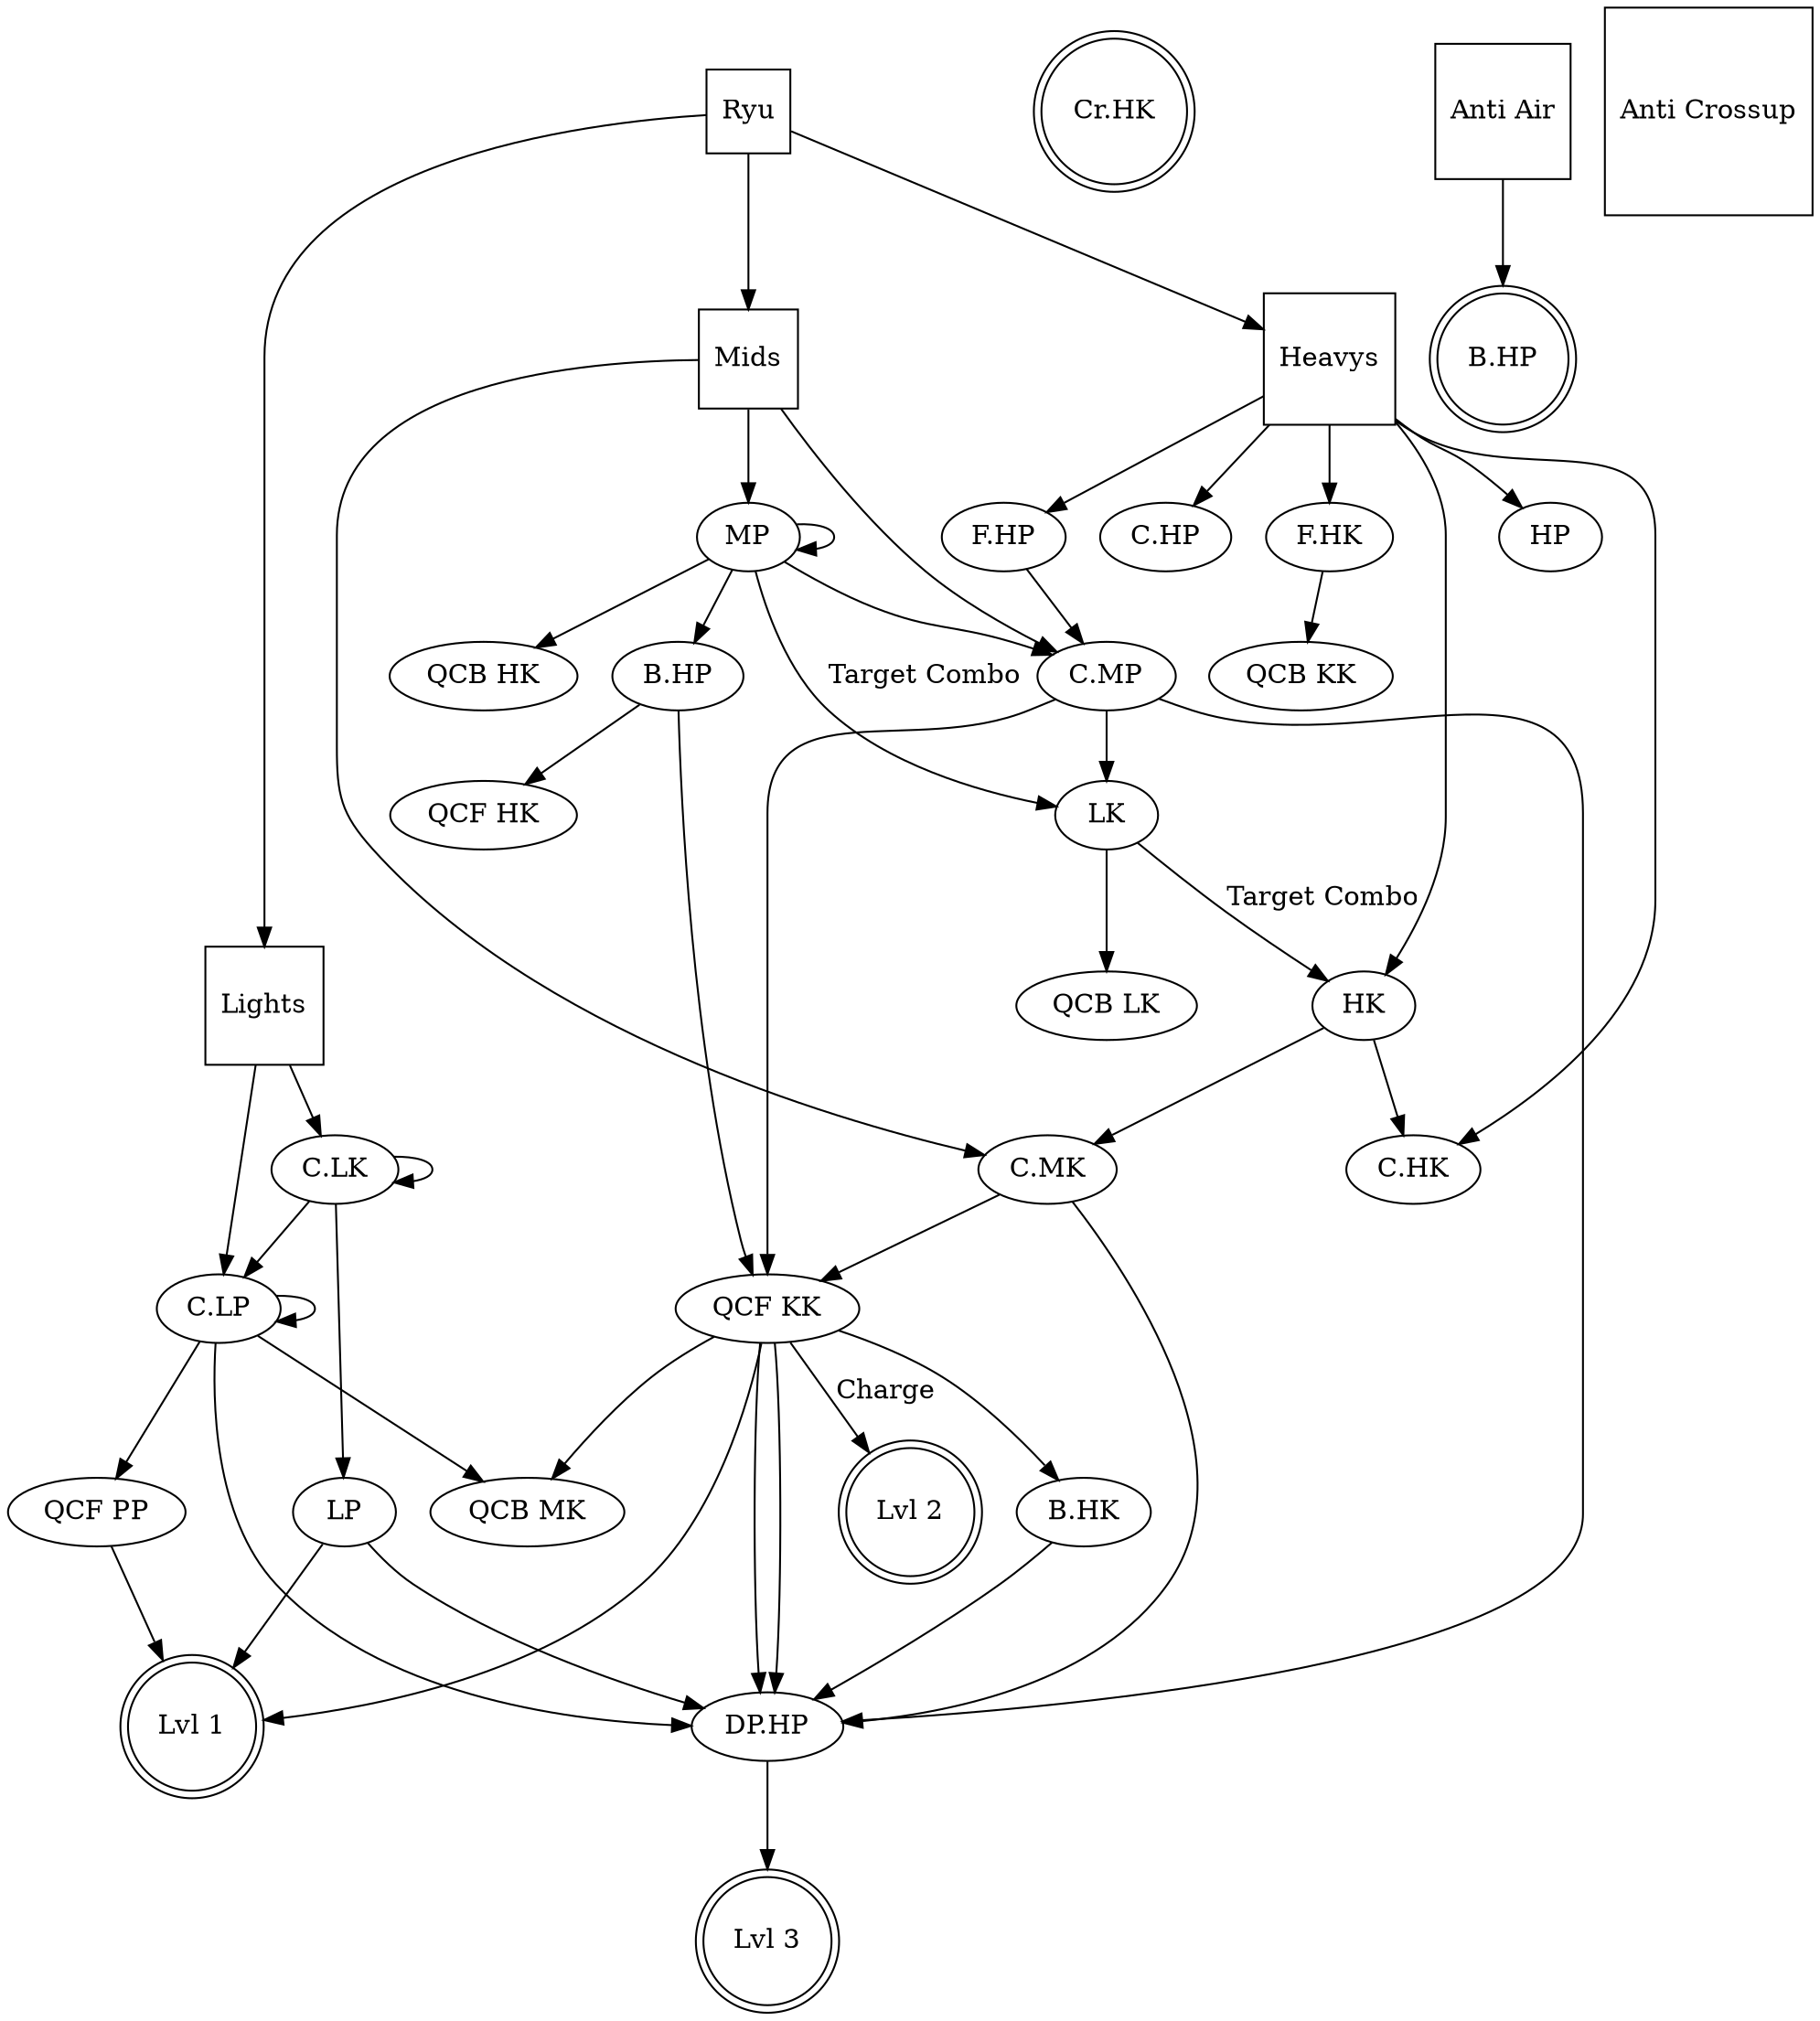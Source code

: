digraph dfa {
  "Ryu" [shape=square]

  "Ryu" -> "Lights"
  "Ryu" -> "Mids"
  "Ryu" -> "Heavys"


  "Lvl 1" [shape=doublecircle]
  "Lvl 2" [shape=doublecircle]
  "Lvl 3" [shape=doublecircle]

  "Cr.HK" [shape=doublecircle]



  "Lights" [shape=square]
  "Mids" [shape=square]
  "Heavys" [shape=square]
  "Anti Air" [shape=square]
  "Anti Crossup" [shape=square]
  "Lights" -> "C.LK"
  "Lights" -> "C.LP"
  "C.LK" -> "C.LP"
  "C.LK" -> "C.LK"
  "C.LK" -> "LP"
  "C.LP" -> "C.LP"
  "C.LP" -> "DP.HP"
  "C.LP" -> "QCB MK"
  "C.LP" -> "QCF PP"
  "QCF PP" -> "Lvl 1"
  "LP" -> "Lvl 1"
  "LP" -> "DP.HP"
  "DP.HP" -> "Lvl 3"

  "Mids" -> "MP"
  "Mids" -> "C.MP"
  "Mids" -> "C.MK"
  "MP" -> "MP"
  "MP" -> "C.MP"
  "MP" -> "B.HP"
   bhpantiair [label = "B.HP", shape=doublecircle]
  "Anti Air" -> bhpantiair



  "B.HP" -> "QCF HK"
  "B.HP" -> "QCF KK"
  "MP" -> "QCB HK"
  "MP" -> "LK"  [label="Target Combo"]
  "LK" -> "HK"  [label="Target Combo"]

  "C.MP" -> "LK"
  "LK" -> "QCB LK"

  "C.MP" -> "DP.HP"
  "C.MP" -> "QCF KK"
  "QCF KK" -> "Lvl 1"
  "QCF KK" -> "DP.HP"
  "QCF KK" -> "Lvl 2" [label="Charge"]
  "C.MK" -> "QCF KK"
  "C.MK" -> "DP.HP"
  "QCF KK" -> "B.HK"
  "QCF KK" -> "DP.HP"
  "QCF KK" -> "QCB MK"
  "B.HK" -> "DP.HP"

  "Heavys" -> "HK"
  "Heavys" -> "HP"
  "Heavys" -> "C.HK"
  "Heavys" -> "C.HP"
  "Heavys" -> "F.HK"
  "Heavys" -> "F.HP"

  "HK" -> "C.HK"
  "HK" -> "C.MK"
  "F.HK" -> "QCB KK"
  "F.HP" -> "C.MP"

}
